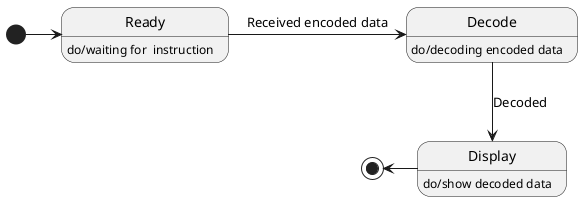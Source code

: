 @startuml 

[*] -> Ready
Ready : do/waiting for  instruction
Ready -> Decode : Received encoded data
Decode : do/decoding encoded data
Decode --> Display : Decoded
Display : do/show decoded data
Display -left-> [*]

@enduml